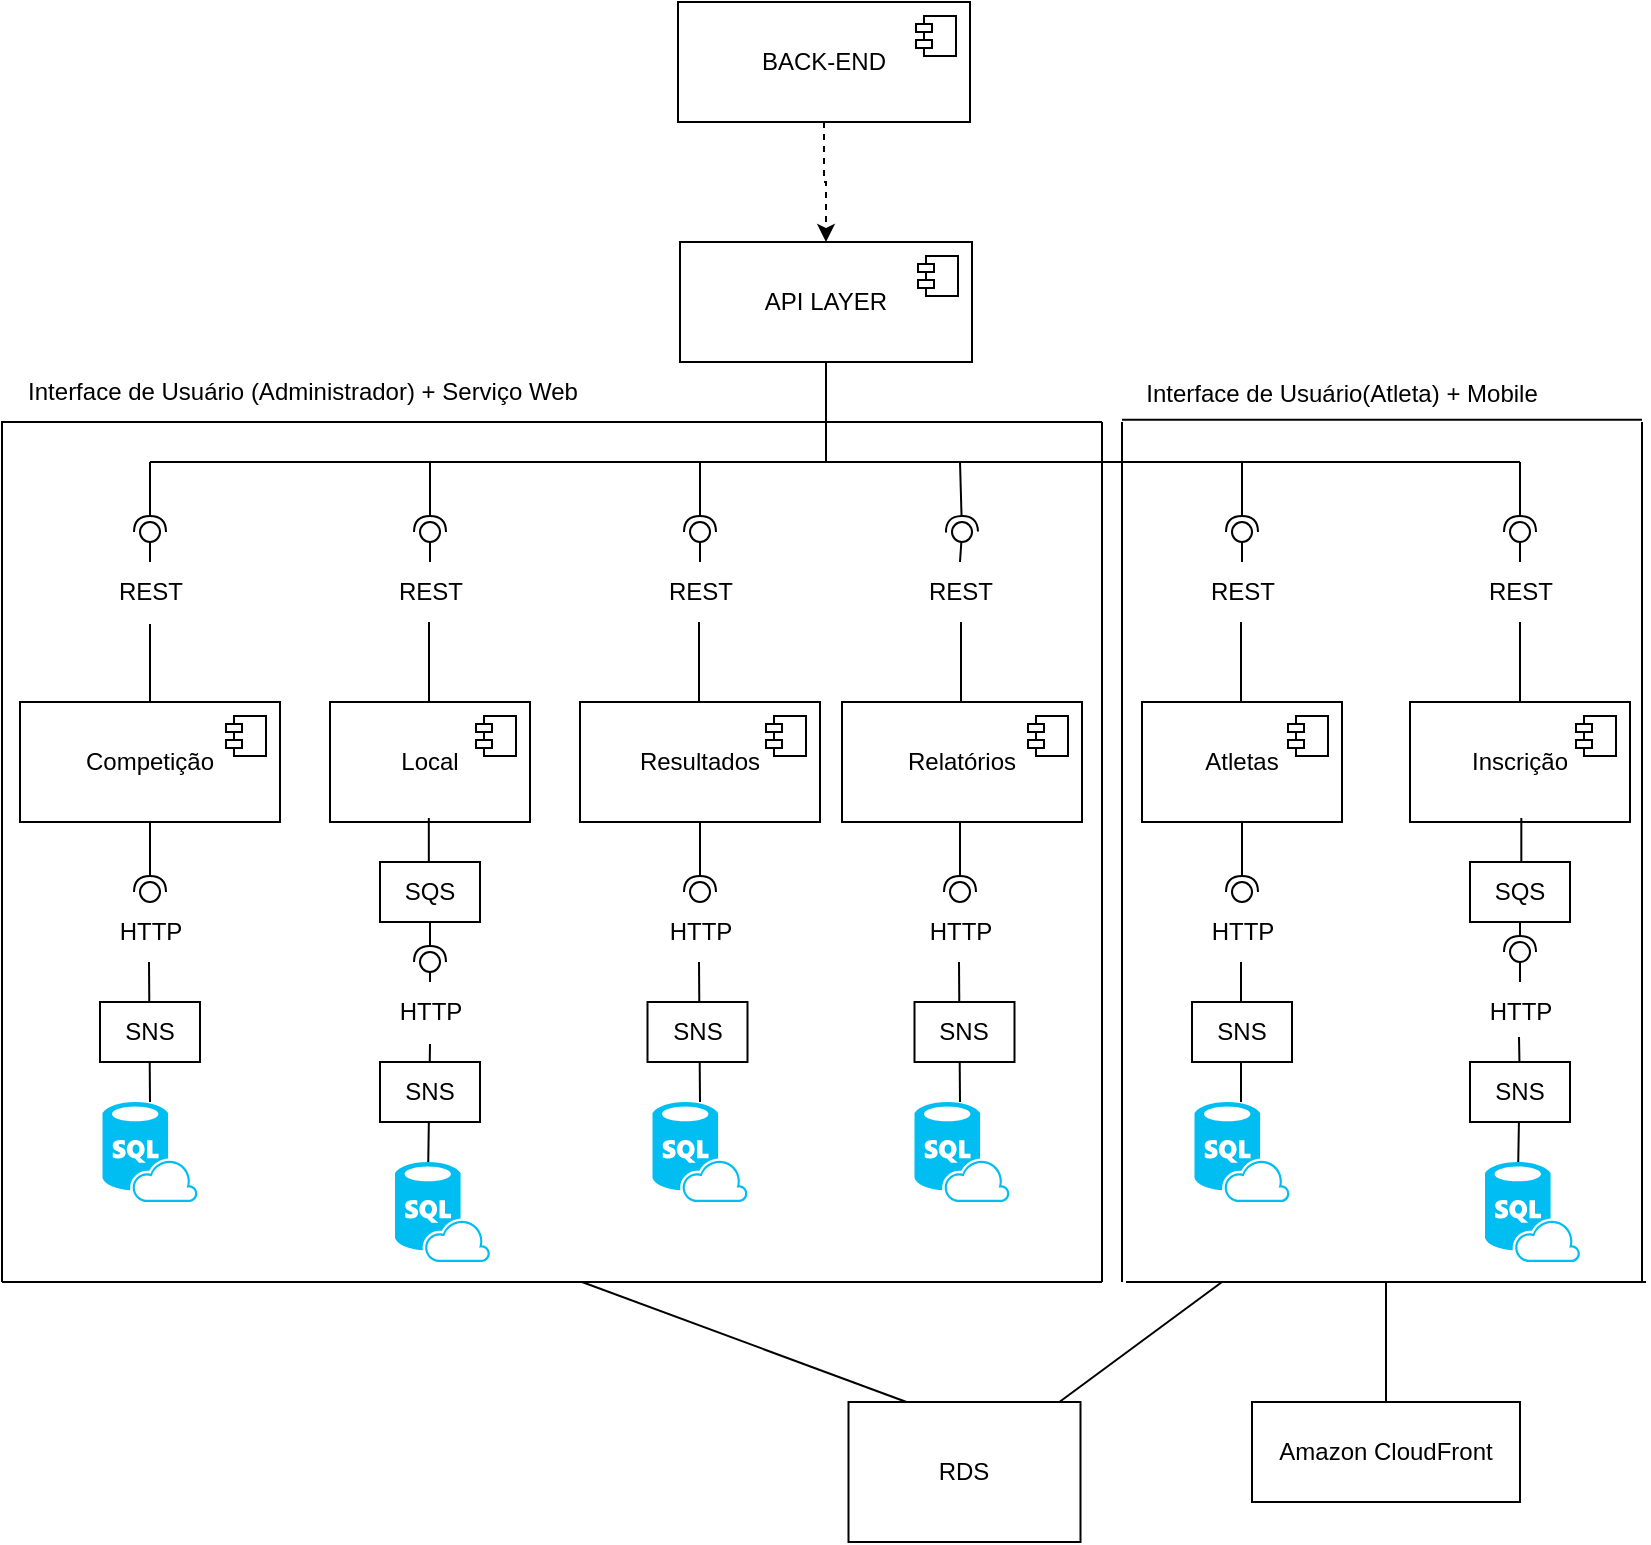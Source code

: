 <mxfile version="26.1.3">
  <diagram name="Página-1" id="1hL9Om-VZf7akXX2MLqt">
    <mxGraphModel dx="1311" dy="666" grid="1" gridSize="10" guides="1" tooltips="1" connect="1" arrows="1" fold="1" page="1" pageScale="1" pageWidth="827" pageHeight="1169" math="0" shadow="0">
      <root>
        <mxCell id="0" />
        <mxCell id="1" parent="0" />
        <mxCell id="CLTjU7gQj4OqJzBRMQx3-3" value="Competição" style="html=1;dropTarget=0;whiteSpace=wrap;" vertex="1" parent="1">
          <mxGeometry x="9" y="710" width="130" height="60" as="geometry" />
        </mxCell>
        <mxCell id="CLTjU7gQj4OqJzBRMQx3-4" value="" style="shape=module;jettyWidth=8;jettyHeight=4;" vertex="1" parent="CLTjU7gQj4OqJzBRMQx3-3">
          <mxGeometry x="1" width="20" height="20" relative="1" as="geometry">
            <mxPoint x="-27" y="7" as="offset" />
          </mxGeometry>
        </mxCell>
        <mxCell id="CLTjU7gQj4OqJzBRMQx3-9" value="Local" style="html=1;dropTarget=0;whiteSpace=wrap;" vertex="1" parent="1">
          <mxGeometry x="164" y="710" width="100" height="60" as="geometry" />
        </mxCell>
        <mxCell id="CLTjU7gQj4OqJzBRMQx3-10" value="" style="shape=module;jettyWidth=8;jettyHeight=4;" vertex="1" parent="CLTjU7gQj4OqJzBRMQx3-9">
          <mxGeometry x="1" width="20" height="20" relative="1" as="geometry">
            <mxPoint x="-27" y="7" as="offset" />
          </mxGeometry>
        </mxCell>
        <mxCell id="CLTjU7gQj4OqJzBRMQx3-11" value="Inscrição" style="html=1;dropTarget=0;whiteSpace=wrap;" vertex="1" parent="1">
          <mxGeometry x="704" y="710" width="110" height="60" as="geometry" />
        </mxCell>
        <mxCell id="CLTjU7gQj4OqJzBRMQx3-12" value="" style="shape=module;jettyWidth=8;jettyHeight=4;" vertex="1" parent="CLTjU7gQj4OqJzBRMQx3-11">
          <mxGeometry x="1" width="20" height="20" relative="1" as="geometry">
            <mxPoint x="-27" y="7" as="offset" />
          </mxGeometry>
        </mxCell>
        <mxCell id="CLTjU7gQj4OqJzBRMQx3-13" value="Resultados" style="html=1;dropTarget=0;whiteSpace=wrap;" vertex="1" parent="1">
          <mxGeometry x="289" y="710" width="120" height="60" as="geometry" />
        </mxCell>
        <mxCell id="CLTjU7gQj4OqJzBRMQx3-14" value="" style="shape=module;jettyWidth=8;jettyHeight=4;" vertex="1" parent="CLTjU7gQj4OqJzBRMQx3-13">
          <mxGeometry x="1" width="20" height="20" relative="1" as="geometry">
            <mxPoint x="-27" y="7" as="offset" />
          </mxGeometry>
        </mxCell>
        <mxCell id="CLTjU7gQj4OqJzBRMQx3-15" value="Relatórios" style="html=1;dropTarget=0;whiteSpace=wrap;" vertex="1" parent="1">
          <mxGeometry x="420" y="710" width="120" height="60" as="geometry" />
        </mxCell>
        <mxCell id="CLTjU7gQj4OqJzBRMQx3-16" value="" style="shape=module;jettyWidth=8;jettyHeight=4;" vertex="1" parent="CLTjU7gQj4OqJzBRMQx3-15">
          <mxGeometry x="1" width="20" height="20" relative="1" as="geometry">
            <mxPoint x="-27" y="7" as="offset" />
          </mxGeometry>
        </mxCell>
        <mxCell id="CLTjU7gQj4OqJzBRMQx3-19" value="Atletas" style="html=1;dropTarget=0;whiteSpace=wrap;" vertex="1" parent="1">
          <mxGeometry x="570" y="710" width="100" height="60" as="geometry" />
        </mxCell>
        <mxCell id="CLTjU7gQj4OqJzBRMQx3-20" value="" style="shape=module;jettyWidth=8;jettyHeight=4;" vertex="1" parent="CLTjU7gQj4OqJzBRMQx3-19">
          <mxGeometry x="1" width="20" height="20" relative="1" as="geometry">
            <mxPoint x="-27" y="7" as="offset" />
          </mxGeometry>
        </mxCell>
        <mxCell id="CLTjU7gQj4OqJzBRMQx3-25" style="edgeStyle=orthogonalEdgeStyle;rounded=0;orthogonalLoop=1;jettySize=auto;html=1;endArrow=none;startFill=0;" edge="1" parent="1" source="CLTjU7gQj4OqJzBRMQx3-21">
          <mxGeometry relative="1" as="geometry">
            <mxPoint x="74" y="590" as="targetPoint" />
            <Array as="points">
              <mxPoint x="412" y="590" />
              <mxPoint x="74" y="590" />
            </Array>
          </mxGeometry>
        </mxCell>
        <mxCell id="CLTjU7gQj4OqJzBRMQx3-21" value="API LAYER" style="html=1;dropTarget=0;whiteSpace=wrap;" vertex="1" parent="1">
          <mxGeometry x="339" y="480" width="146" height="60" as="geometry" />
        </mxCell>
        <mxCell id="CLTjU7gQj4OqJzBRMQx3-22" value="" style="shape=module;jettyWidth=8;jettyHeight=4;" vertex="1" parent="CLTjU7gQj4OqJzBRMQx3-21">
          <mxGeometry x="1" width="20" height="20" relative="1" as="geometry">
            <mxPoint x="-27" y="7" as="offset" />
          </mxGeometry>
        </mxCell>
        <mxCell id="CLTjU7gQj4OqJzBRMQx3-28" style="edgeStyle=orthogonalEdgeStyle;rounded=0;orthogonalLoop=1;jettySize=auto;html=1;endArrow=none;startFill=0;" edge="1" parent="1">
          <mxGeometry relative="1" as="geometry">
            <mxPoint x="409" y="590" as="sourcePoint" />
            <mxPoint x="759" y="590" as="targetPoint" />
            <Array as="points">
              <mxPoint x="669" y="590" />
            </Array>
          </mxGeometry>
        </mxCell>
        <mxCell id="CLTjU7gQj4OqJzBRMQx3-43" value="" style="rounded=0;orthogonalLoop=1;jettySize=auto;html=1;endArrow=halfCircle;endFill=0;endSize=6;strokeWidth=1;sketch=0;" edge="1" target="CLTjU7gQj4OqJzBRMQx3-45" parent="1">
          <mxGeometry relative="1" as="geometry">
            <mxPoint x="349" y="590" as="sourcePoint" />
          </mxGeometry>
        </mxCell>
        <mxCell id="CLTjU7gQj4OqJzBRMQx3-44" value="" style="rounded=0;orthogonalLoop=1;jettySize=auto;html=1;endArrow=oval;endFill=0;sketch=0;sourcePerimeterSpacing=0;targetPerimeterSpacing=0;endSize=10;exitX=0.5;exitY=0;exitDx=0;exitDy=0;" edge="1" target="CLTjU7gQj4OqJzBRMQx3-45" parent="1" source="CLTjU7gQj4OqJzBRMQx3-46">
          <mxGeometry relative="1" as="geometry">
            <mxPoint x="359" y="660" as="sourcePoint" />
          </mxGeometry>
        </mxCell>
        <mxCell id="CLTjU7gQj4OqJzBRMQx3-45" value="" style="ellipse;whiteSpace=wrap;html=1;align=center;aspect=fixed;fillColor=none;strokeColor=none;resizable=0;perimeter=centerPerimeter;rotatable=0;allowArrows=0;points=[];outlineConnect=1;" vertex="1" parent="1">
          <mxGeometry x="344" y="620" width="10" height="10" as="geometry" />
        </mxCell>
        <mxCell id="CLTjU7gQj4OqJzBRMQx3-48" value="" style="rounded=0;orthogonalLoop=1;jettySize=auto;html=1;endArrow=halfCircle;endFill=0;endSize=6;strokeWidth=1;sketch=0;" edge="1" parent="1" target="CLTjU7gQj4OqJzBRMQx3-50">
          <mxGeometry relative="1" as="geometry">
            <mxPoint x="479" y="590" as="sourcePoint" />
          </mxGeometry>
        </mxCell>
        <mxCell id="CLTjU7gQj4OqJzBRMQx3-49" value="" style="rounded=0;orthogonalLoop=1;jettySize=auto;html=1;endArrow=oval;endFill=0;sketch=0;sourcePerimeterSpacing=0;targetPerimeterSpacing=0;endSize=10;exitX=0.5;exitY=0;exitDx=0;exitDy=0;" edge="1" parent="1" target="CLTjU7gQj4OqJzBRMQx3-50" source="CLTjU7gQj4OqJzBRMQx3-51">
          <mxGeometry relative="1" as="geometry">
            <mxPoint x="359" y="680" as="sourcePoint" />
          </mxGeometry>
        </mxCell>
        <mxCell id="CLTjU7gQj4OqJzBRMQx3-50" value="" style="ellipse;whiteSpace=wrap;html=1;align=center;aspect=fixed;fillColor=none;strokeColor=none;resizable=0;perimeter=centerPerimeter;rotatable=0;allowArrows=0;points=[];outlineConnect=1;" vertex="1" parent="1">
          <mxGeometry x="475" y="620" width="10" height="10" as="geometry" />
        </mxCell>
        <mxCell id="CLTjU7gQj4OqJzBRMQx3-53" value="" style="rounded=0;orthogonalLoop=1;jettySize=auto;html=1;endArrow=halfCircle;endFill=0;endSize=6;strokeWidth=1;sketch=0;" edge="1" parent="1" target="CLTjU7gQj4OqJzBRMQx3-55">
          <mxGeometry relative="1" as="geometry">
            <mxPoint x="214" y="590" as="sourcePoint" />
          </mxGeometry>
        </mxCell>
        <mxCell id="CLTjU7gQj4OqJzBRMQx3-54" value="" style="rounded=0;orthogonalLoop=1;jettySize=auto;html=1;endArrow=oval;endFill=0;sketch=0;sourcePerimeterSpacing=0;targetPerimeterSpacing=0;endSize=10;exitX=0.5;exitY=0;exitDx=0;exitDy=0;" edge="1" parent="1" target="CLTjU7gQj4OqJzBRMQx3-55" source="CLTjU7gQj4OqJzBRMQx3-56">
          <mxGeometry relative="1" as="geometry">
            <mxPoint x="369" y="690" as="sourcePoint" />
          </mxGeometry>
        </mxCell>
        <mxCell id="CLTjU7gQj4OqJzBRMQx3-55" value="" style="ellipse;whiteSpace=wrap;html=1;align=center;aspect=fixed;fillColor=none;strokeColor=none;resizable=0;perimeter=centerPerimeter;rotatable=0;allowArrows=0;points=[];outlineConnect=1;" vertex="1" parent="1">
          <mxGeometry x="209" y="620" width="10" height="10" as="geometry" />
        </mxCell>
        <mxCell id="CLTjU7gQj4OqJzBRMQx3-57" value="" style="rounded=0;orthogonalLoop=1;jettySize=auto;html=1;endArrow=halfCircle;endFill=0;endSize=6;strokeWidth=1;sketch=0;" edge="1" parent="1" target="CLTjU7gQj4OqJzBRMQx3-59">
          <mxGeometry relative="1" as="geometry">
            <mxPoint x="620" y="590" as="sourcePoint" />
          </mxGeometry>
        </mxCell>
        <mxCell id="CLTjU7gQj4OqJzBRMQx3-58" value="" style="rounded=0;orthogonalLoop=1;jettySize=auto;html=1;endArrow=oval;endFill=0;sketch=0;sourcePerimeterSpacing=0;targetPerimeterSpacing=0;endSize=10;exitX=0.5;exitY=0;exitDx=0;exitDy=0;" edge="1" parent="1" target="CLTjU7gQj4OqJzBRMQx3-59" source="CLTjU7gQj4OqJzBRMQx3-61">
          <mxGeometry relative="1" as="geometry">
            <mxPoint x="379" y="700" as="sourcePoint" />
          </mxGeometry>
        </mxCell>
        <mxCell id="CLTjU7gQj4OqJzBRMQx3-59" value="" style="ellipse;whiteSpace=wrap;html=1;align=center;aspect=fixed;fillColor=none;strokeColor=none;resizable=0;perimeter=centerPerimeter;rotatable=0;allowArrows=0;points=[];outlineConnect=1;" vertex="1" parent="1">
          <mxGeometry x="615" y="620" width="10" height="10" as="geometry" />
        </mxCell>
        <mxCell id="CLTjU7gQj4OqJzBRMQx3-67" value="" style="rounded=0;orthogonalLoop=1;jettySize=auto;html=1;endArrow=halfCircle;endFill=0;endSize=6;strokeWidth=1;sketch=0;" edge="1" parent="1" target="CLTjU7gQj4OqJzBRMQx3-69">
          <mxGeometry relative="1" as="geometry">
            <mxPoint x="74" y="590" as="sourcePoint" />
          </mxGeometry>
        </mxCell>
        <mxCell id="CLTjU7gQj4OqJzBRMQx3-68" value="" style="rounded=0;orthogonalLoop=1;jettySize=auto;html=1;endArrow=oval;endFill=0;sketch=0;sourcePerimeterSpacing=0;targetPerimeterSpacing=0;endSize=10;exitX=0.5;exitY=0;exitDx=0;exitDy=0;" edge="1" parent="1" target="CLTjU7gQj4OqJzBRMQx3-69" source="CLTjU7gQj4OqJzBRMQx3-70">
          <mxGeometry relative="1" as="geometry">
            <mxPoint x="224" y="680" as="sourcePoint" />
          </mxGeometry>
        </mxCell>
        <mxCell id="CLTjU7gQj4OqJzBRMQx3-69" value="" style="ellipse;whiteSpace=wrap;html=1;align=center;aspect=fixed;fillColor=none;strokeColor=none;resizable=0;perimeter=centerPerimeter;rotatable=0;allowArrows=0;points=[];outlineConnect=1;" vertex="1" parent="1">
          <mxGeometry x="69" y="620" width="10" height="10" as="geometry" />
        </mxCell>
        <mxCell id="CLTjU7gQj4OqJzBRMQx3-71" value="" style="rounded=0;orthogonalLoop=1;jettySize=auto;html=1;endArrow=halfCircle;endFill=0;endSize=6;strokeWidth=1;sketch=0;" edge="1" parent="1" target="CLTjU7gQj4OqJzBRMQx3-73">
          <mxGeometry relative="1" as="geometry">
            <mxPoint x="759" y="590" as="sourcePoint" />
          </mxGeometry>
        </mxCell>
        <mxCell id="CLTjU7gQj4OqJzBRMQx3-72" value="" style="rounded=0;orthogonalLoop=1;jettySize=auto;html=1;endArrow=oval;endFill=0;sketch=0;sourcePerimeterSpacing=0;targetPerimeterSpacing=0;endSize=10;exitX=0.5;exitY=0;exitDx=0;exitDy=0;" edge="1" parent="1" target="CLTjU7gQj4OqJzBRMQx3-73" source="CLTjU7gQj4OqJzBRMQx3-60">
          <mxGeometry relative="1" as="geometry">
            <mxPoint x="234" y="690" as="sourcePoint" />
            <Array as="points" />
          </mxGeometry>
        </mxCell>
        <mxCell id="CLTjU7gQj4OqJzBRMQx3-73" value="" style="ellipse;whiteSpace=wrap;html=1;align=center;aspect=fixed;fillColor=none;strokeColor=none;resizable=0;perimeter=centerPerimeter;rotatable=0;allowArrows=0;points=[];outlineConnect=1;" vertex="1" parent="1">
          <mxGeometry x="754" y="620" width="10" height="10" as="geometry" />
        </mxCell>
        <mxCell id="CLTjU7gQj4OqJzBRMQx3-91" value="" style="rounded=0;orthogonalLoop=1;jettySize=auto;html=1;endArrow=halfCircle;endFill=0;endSize=6;strokeWidth=1;sketch=0;exitX=0.5;exitY=1;exitDx=0;exitDy=0;" edge="1" parent="1" target="CLTjU7gQj4OqJzBRMQx3-93" source="CLTjU7gQj4OqJzBRMQx3-3">
          <mxGeometry relative="1" as="geometry">
            <mxPoint x="84" y="600" as="sourcePoint" />
          </mxGeometry>
        </mxCell>
        <mxCell id="CLTjU7gQj4OqJzBRMQx3-92" value="" style="rounded=0;orthogonalLoop=1;jettySize=auto;html=1;endArrow=oval;endFill=0;sketch=0;sourcePerimeterSpacing=0;targetPerimeterSpacing=0;endSize=10;" edge="1" parent="1" target="CLTjU7gQj4OqJzBRMQx3-93" source="CLTjU7gQj4OqJzBRMQx3-94">
          <mxGeometry relative="1" as="geometry">
            <mxPoint x="80.5" y="760" as="sourcePoint" />
          </mxGeometry>
        </mxCell>
        <mxCell id="CLTjU7gQj4OqJzBRMQx3-93" value="" style="ellipse;whiteSpace=wrap;html=1;align=center;aspect=fixed;fillColor=none;strokeColor=none;resizable=0;perimeter=centerPerimeter;rotatable=0;allowArrows=0;points=[];outlineConnect=1;" vertex="1" parent="1">
          <mxGeometry x="69" y="800" width="10" height="10" as="geometry" />
        </mxCell>
        <mxCell id="CLTjU7gQj4OqJzBRMQx3-70" value="REST" style="text;html=1;align=center;verticalAlign=middle;resizable=0;points=[];autosize=1;strokeColor=none;fillColor=none;" vertex="1" parent="1">
          <mxGeometry x="44" y="640" width="60" height="30" as="geometry" />
        </mxCell>
        <mxCell id="CLTjU7gQj4OqJzBRMQx3-56" value="REST" style="text;html=1;align=center;verticalAlign=middle;resizable=0;points=[];autosize=1;strokeColor=none;fillColor=none;" vertex="1" parent="1">
          <mxGeometry x="184" y="640" width="60" height="30" as="geometry" />
        </mxCell>
        <mxCell id="CLTjU7gQj4OqJzBRMQx3-46" value="REST" style="text;html=1;align=center;verticalAlign=middle;resizable=0;points=[];autosize=1;strokeColor=none;fillColor=none;" vertex="1" parent="1">
          <mxGeometry x="319" y="640" width="60" height="30" as="geometry" />
        </mxCell>
        <mxCell id="CLTjU7gQj4OqJzBRMQx3-51" value="REST" style="text;html=1;align=center;verticalAlign=middle;resizable=0;points=[];autosize=1;strokeColor=none;fillColor=none;" vertex="1" parent="1">
          <mxGeometry x="449" y="640" width="60" height="30" as="geometry" />
        </mxCell>
        <mxCell id="CLTjU7gQj4OqJzBRMQx3-61" value="REST" style="text;html=1;align=center;verticalAlign=middle;resizable=0;points=[];autosize=1;strokeColor=none;fillColor=none;" vertex="1" parent="1">
          <mxGeometry x="590" y="640" width="60" height="30" as="geometry" />
        </mxCell>
        <mxCell id="CLTjU7gQj4OqJzBRMQx3-60" value="REST" style="text;html=1;align=center;verticalAlign=middle;resizable=0;points=[];autosize=1;strokeColor=none;fillColor=none;" vertex="1" parent="1">
          <mxGeometry x="729" y="640" width="60" height="30" as="geometry" />
        </mxCell>
        <mxCell id="CLTjU7gQj4OqJzBRMQx3-94" value="HTTP" style="text;html=1;align=center;verticalAlign=middle;resizable=0;points=[];autosize=1;strokeColor=none;fillColor=none;" vertex="1" parent="1">
          <mxGeometry x="49" y="810" width="50" height="30" as="geometry" />
        </mxCell>
        <mxCell id="CLTjU7gQj4OqJzBRMQx3-104" value="" style="endArrow=none;html=1;rounded=0;entryX=0.5;entryY=1;entryDx=0;entryDy=0;entryPerimeter=0;exitX=0.5;exitY=0;exitDx=0;exitDy=0;" edge="1" parent="1" source="CLTjU7gQj4OqJzBRMQx3-11" target="CLTjU7gQj4OqJzBRMQx3-60">
          <mxGeometry width="50" height="50" relative="1" as="geometry">
            <mxPoint x="759" y="700" as="sourcePoint" />
            <mxPoint x="439" y="680" as="targetPoint" />
          </mxGeometry>
        </mxCell>
        <mxCell id="CLTjU7gQj4OqJzBRMQx3-105" value="" style="endArrow=none;html=1;rounded=0;entryX=0.5;entryY=1;entryDx=0;entryDy=0;entryPerimeter=0;" edge="1" parent="1">
          <mxGeometry width="50" height="50" relative="1" as="geometry">
            <mxPoint x="619.5" y="710" as="sourcePoint" />
            <mxPoint x="619.5" y="670" as="targetPoint" />
          </mxGeometry>
        </mxCell>
        <mxCell id="CLTjU7gQj4OqJzBRMQx3-106" value="" style="endArrow=none;html=1;rounded=0;entryX=0.5;entryY=1;entryDx=0;entryDy=0;entryPerimeter=0;" edge="1" parent="1">
          <mxGeometry width="50" height="50" relative="1" as="geometry">
            <mxPoint x="479.5" y="710" as="sourcePoint" />
            <mxPoint x="479.5" y="670" as="targetPoint" />
          </mxGeometry>
        </mxCell>
        <mxCell id="CLTjU7gQj4OqJzBRMQx3-107" value="" style="endArrow=none;html=1;rounded=0;entryX=0.5;entryY=1;entryDx=0;entryDy=0;entryPerimeter=0;" edge="1" parent="1">
          <mxGeometry width="50" height="50" relative="1" as="geometry">
            <mxPoint x="348.5" y="710" as="sourcePoint" />
            <mxPoint x="348.5" y="670" as="targetPoint" />
          </mxGeometry>
        </mxCell>
        <mxCell id="CLTjU7gQj4OqJzBRMQx3-108" value="" style="endArrow=none;html=1;rounded=0;entryX=0.5;entryY=1;entryDx=0;entryDy=0;entryPerimeter=0;" edge="1" parent="1">
          <mxGeometry width="50" height="50" relative="1" as="geometry">
            <mxPoint x="213.5" y="710" as="sourcePoint" />
            <mxPoint x="213.5" y="670" as="targetPoint" />
          </mxGeometry>
        </mxCell>
        <mxCell id="CLTjU7gQj4OqJzBRMQx3-109" value="" style="endArrow=none;html=1;rounded=0;entryX=0.5;entryY=1.033;entryDx=0;entryDy=0;entryPerimeter=0;exitX=0.5;exitY=0;exitDx=0;exitDy=0;" edge="1" parent="1" source="CLTjU7gQj4OqJzBRMQx3-3" target="CLTjU7gQj4OqJzBRMQx3-70">
          <mxGeometry width="50" height="50" relative="1" as="geometry">
            <mxPoint x="509.5" y="740" as="sourcePoint" />
            <mxPoint x="289" y="690" as="targetPoint" />
          </mxGeometry>
        </mxCell>
        <mxCell id="CLTjU7gQj4OqJzBRMQx3-110" value="" style="endArrow=none;html=1;rounded=0;entryX=0.5;entryY=1.033;entryDx=0;entryDy=0;entryPerimeter=0;" edge="1" parent="1">
          <mxGeometry width="50" height="50" relative="1" as="geometry">
            <mxPoint x="74" y="910" as="sourcePoint" />
            <mxPoint x="73.5" y="840" as="targetPoint" />
          </mxGeometry>
        </mxCell>
        <mxCell id="CLTjU7gQj4OqJzBRMQx3-111" value="" style="rounded=0;orthogonalLoop=1;jettySize=auto;html=1;endArrow=halfCircle;endFill=0;endSize=6;strokeWidth=1;sketch=0;exitX=0.35;exitY=0.106;exitDx=0;exitDy=0;exitPerimeter=0;" edge="1" parent="1" source="CLTjU7gQj4OqJzBRMQx3-113">
          <mxGeometry relative="1" as="geometry">
            <mxPoint x="213.5" y="800" as="sourcePoint" />
            <mxPoint x="214" y="840" as="targetPoint" />
          </mxGeometry>
        </mxCell>
        <mxCell id="CLTjU7gQj4OqJzBRMQx3-112" value="" style="rounded=0;orthogonalLoop=1;jettySize=auto;html=1;endArrow=oval;endFill=0;sketch=0;sourcePerimeterSpacing=0;targetPerimeterSpacing=0;endSize=10;" edge="1" parent="1" source="CLTjU7gQj4OqJzBRMQx3-114">
          <mxGeometry relative="1" as="geometry">
            <mxPoint x="220.5" y="770" as="sourcePoint" />
            <mxPoint x="214" y="840" as="targetPoint" />
          </mxGeometry>
        </mxCell>
        <mxCell id="CLTjU7gQj4OqJzBRMQx3-113" value="" style="ellipse;whiteSpace=wrap;html=1;align=center;aspect=fixed;fillColor=none;strokeColor=none;resizable=0;perimeter=centerPerimeter;rotatable=0;allowArrows=0;points=[];outlineConnect=1;" vertex="1" parent="1">
          <mxGeometry x="209" y="810" width="10" height="10" as="geometry" />
        </mxCell>
        <mxCell id="CLTjU7gQj4OqJzBRMQx3-115" value="" style="endArrow=none;html=1;rounded=0;entryX=0.5;entryY=1.033;entryDx=0;entryDy=0;entryPerimeter=0;" edge="1" parent="1" source="CLTjU7gQj4OqJzBRMQx3-114">
          <mxGeometry width="50" height="50" relative="1" as="geometry">
            <mxPoint x="213.5" y="920" as="sourcePoint" />
            <mxPoint x="213.5" y="850" as="targetPoint" />
          </mxGeometry>
        </mxCell>
        <mxCell id="CLTjU7gQj4OqJzBRMQx3-116" value="" style="rounded=0;orthogonalLoop=1;jettySize=auto;html=1;endArrow=halfCircle;endFill=0;endSize=6;strokeWidth=1;sketch=0;exitX=0.5;exitY=1;exitDx=0;exitDy=0;" edge="1" parent="1" target="CLTjU7gQj4OqJzBRMQx3-118">
          <mxGeometry relative="1" as="geometry">
            <mxPoint x="349" y="770" as="sourcePoint" />
          </mxGeometry>
        </mxCell>
        <mxCell id="CLTjU7gQj4OqJzBRMQx3-117" value="" style="rounded=0;orthogonalLoop=1;jettySize=auto;html=1;endArrow=oval;endFill=0;sketch=0;sourcePerimeterSpacing=0;targetPerimeterSpacing=0;endSize=10;" edge="1" parent="1" source="CLTjU7gQj4OqJzBRMQx3-119" target="CLTjU7gQj4OqJzBRMQx3-118">
          <mxGeometry relative="1" as="geometry">
            <mxPoint x="355.5" y="760" as="sourcePoint" />
          </mxGeometry>
        </mxCell>
        <mxCell id="CLTjU7gQj4OqJzBRMQx3-118" value="" style="ellipse;whiteSpace=wrap;html=1;align=center;aspect=fixed;fillColor=none;strokeColor=none;resizable=0;perimeter=centerPerimeter;rotatable=0;allowArrows=0;points=[];outlineConnect=1;" vertex="1" parent="1">
          <mxGeometry x="344" y="800" width="10" height="10" as="geometry" />
        </mxCell>
        <mxCell id="CLTjU7gQj4OqJzBRMQx3-119" value="HTTP" style="text;html=1;align=center;verticalAlign=middle;resizable=0;points=[];autosize=1;strokeColor=none;fillColor=none;" vertex="1" parent="1">
          <mxGeometry x="324" y="810" width="50" height="30" as="geometry" />
        </mxCell>
        <mxCell id="CLTjU7gQj4OqJzBRMQx3-120" value="" style="endArrow=none;html=1;rounded=0;entryX=0.5;entryY=1.033;entryDx=0;entryDy=0;entryPerimeter=0;" edge="1" parent="1">
          <mxGeometry width="50" height="50" relative="1" as="geometry">
            <mxPoint x="349" y="910" as="sourcePoint" />
            <mxPoint x="348.5" y="840" as="targetPoint" />
          </mxGeometry>
        </mxCell>
        <mxCell id="CLTjU7gQj4OqJzBRMQx3-121" value="" style="rounded=0;orthogonalLoop=1;jettySize=auto;html=1;endArrow=halfCircle;endFill=0;endSize=6;strokeWidth=1;sketch=0;exitX=0.5;exitY=1;exitDx=0;exitDy=0;" edge="1" parent="1" target="CLTjU7gQj4OqJzBRMQx3-123">
          <mxGeometry relative="1" as="geometry">
            <mxPoint x="479" y="770" as="sourcePoint" />
          </mxGeometry>
        </mxCell>
        <mxCell id="CLTjU7gQj4OqJzBRMQx3-122" value="" style="rounded=0;orthogonalLoop=1;jettySize=auto;html=1;endArrow=oval;endFill=0;sketch=0;sourcePerimeterSpacing=0;targetPerimeterSpacing=0;endSize=10;" edge="1" parent="1" source="CLTjU7gQj4OqJzBRMQx3-124" target="CLTjU7gQj4OqJzBRMQx3-123">
          <mxGeometry relative="1" as="geometry">
            <mxPoint x="485.5" y="760" as="sourcePoint" />
          </mxGeometry>
        </mxCell>
        <mxCell id="CLTjU7gQj4OqJzBRMQx3-123" value="" style="ellipse;whiteSpace=wrap;html=1;align=center;aspect=fixed;fillColor=none;strokeColor=none;resizable=0;perimeter=centerPerimeter;rotatable=0;allowArrows=0;points=[];outlineConnect=1;" vertex="1" parent="1">
          <mxGeometry x="474" y="800" width="10" height="10" as="geometry" />
        </mxCell>
        <mxCell id="CLTjU7gQj4OqJzBRMQx3-124" value="HTTP" style="text;html=1;align=center;verticalAlign=middle;resizable=0;points=[];autosize=1;strokeColor=none;fillColor=none;" vertex="1" parent="1">
          <mxGeometry x="454" y="810" width="50" height="30" as="geometry" />
        </mxCell>
        <mxCell id="CLTjU7gQj4OqJzBRMQx3-125" value="" style="endArrow=none;html=1;rounded=0;entryX=0.5;entryY=1.033;entryDx=0;entryDy=0;entryPerimeter=0;" edge="1" parent="1">
          <mxGeometry width="50" height="50" relative="1" as="geometry">
            <mxPoint x="479" y="910" as="sourcePoint" />
            <mxPoint x="478.5" y="840" as="targetPoint" />
          </mxGeometry>
        </mxCell>
        <mxCell id="CLTjU7gQj4OqJzBRMQx3-126" value="" style="rounded=0;orthogonalLoop=1;jettySize=auto;html=1;endArrow=halfCircle;endFill=0;endSize=6;strokeWidth=1;sketch=0;exitX=0.5;exitY=1;exitDx=0;exitDy=0;" edge="1" parent="1" target="CLTjU7gQj4OqJzBRMQx3-128">
          <mxGeometry relative="1" as="geometry">
            <mxPoint x="620" y="770" as="sourcePoint" />
          </mxGeometry>
        </mxCell>
        <mxCell id="CLTjU7gQj4OqJzBRMQx3-127" value="" style="rounded=0;orthogonalLoop=1;jettySize=auto;html=1;endArrow=oval;endFill=0;sketch=0;sourcePerimeterSpacing=0;targetPerimeterSpacing=0;endSize=10;" edge="1" parent="1" source="CLTjU7gQj4OqJzBRMQx3-129" target="CLTjU7gQj4OqJzBRMQx3-128">
          <mxGeometry relative="1" as="geometry">
            <mxPoint x="626.5" y="760" as="sourcePoint" />
          </mxGeometry>
        </mxCell>
        <mxCell id="CLTjU7gQj4OqJzBRMQx3-128" value="" style="ellipse;whiteSpace=wrap;html=1;align=center;aspect=fixed;fillColor=none;strokeColor=none;resizable=0;perimeter=centerPerimeter;rotatable=0;allowArrows=0;points=[];outlineConnect=1;" vertex="1" parent="1">
          <mxGeometry x="615" y="800" width="10" height="10" as="geometry" />
        </mxCell>
        <mxCell id="CLTjU7gQj4OqJzBRMQx3-129" value="HTTP" style="text;html=1;align=center;verticalAlign=middle;resizable=0;points=[];autosize=1;strokeColor=none;fillColor=none;" vertex="1" parent="1">
          <mxGeometry x="595" y="810" width="50" height="30" as="geometry" />
        </mxCell>
        <mxCell id="CLTjU7gQj4OqJzBRMQx3-130" value="" style="endArrow=none;html=1;rounded=0;entryX=0.5;entryY=1.033;entryDx=0;entryDy=0;entryPerimeter=0;" edge="1" parent="1">
          <mxGeometry width="50" height="50" relative="1" as="geometry">
            <mxPoint x="619.5" y="910" as="sourcePoint" />
            <mxPoint x="619.5" y="840" as="targetPoint" />
          </mxGeometry>
        </mxCell>
        <mxCell id="CLTjU7gQj4OqJzBRMQx3-131" value="" style="rounded=0;orthogonalLoop=1;jettySize=auto;html=1;endArrow=halfCircle;endFill=0;endSize=6;strokeWidth=1;sketch=0;" edge="1" parent="1" target="CLTjU7gQj4OqJzBRMQx3-133">
          <mxGeometry relative="1" as="geometry">
            <mxPoint x="759" y="820" as="sourcePoint" />
          </mxGeometry>
        </mxCell>
        <mxCell id="CLTjU7gQj4OqJzBRMQx3-132" value="" style="rounded=0;orthogonalLoop=1;jettySize=auto;html=1;endArrow=oval;endFill=0;sketch=0;sourcePerimeterSpacing=0;targetPerimeterSpacing=0;endSize=10;" edge="1" parent="1" source="CLTjU7gQj4OqJzBRMQx3-134" target="CLTjU7gQj4OqJzBRMQx3-133">
          <mxGeometry relative="1" as="geometry">
            <mxPoint x="765.5" y="760" as="sourcePoint" />
          </mxGeometry>
        </mxCell>
        <mxCell id="CLTjU7gQj4OqJzBRMQx3-133" value="" style="ellipse;whiteSpace=wrap;html=1;align=center;aspect=fixed;fillColor=none;strokeColor=none;resizable=0;perimeter=centerPerimeter;rotatable=0;allowArrows=0;points=[];outlineConnect=1;" vertex="1" parent="1">
          <mxGeometry x="754" y="830" width="10" height="10" as="geometry" />
        </mxCell>
        <mxCell id="CLTjU7gQj4OqJzBRMQx3-134" value="HTTP" style="text;html=1;align=center;verticalAlign=middle;resizable=0;points=[];autosize=1;strokeColor=none;fillColor=none;" vertex="1" parent="1">
          <mxGeometry x="734" y="850" width="50" height="30" as="geometry" />
        </mxCell>
        <mxCell id="CLTjU7gQj4OqJzBRMQx3-135" value="" style="endArrow=none;html=1;rounded=0;entryX=0.49;entryY=0.918;entryDx=0;entryDy=0;entryPerimeter=0;" edge="1" parent="1" source="CLTjU7gQj4OqJzBRMQx3-199" target="CLTjU7gQj4OqJzBRMQx3-134">
          <mxGeometry width="50" height="50" relative="1" as="geometry">
            <mxPoint x="758" y="900" as="sourcePoint" />
            <mxPoint x="759" y="890" as="targetPoint" />
          </mxGeometry>
        </mxCell>
        <mxCell id="CLTjU7gQj4OqJzBRMQx3-147" value="Interface de Usuário(Atleta) + Mobile" style="text;align=center;verticalAlign=middle;resizable=0;points=[];autosize=1;labelPosition=center;verticalLabelPosition=middle;fontSize=12;" vertex="1" parent="1">
          <mxGeometry x="560" y="540" width="220" height="30" as="geometry" />
        </mxCell>
        <mxCell id="CLTjU7gQj4OqJzBRMQx3-150" value="Interface de Usuário (Administrador) + Serviço Web" style="text;html=1;align=center;verticalAlign=middle;resizable=0;points=[];autosize=1;strokeColor=none;fillColor=none;" vertex="1" parent="1">
          <mxGeometry y="540" width="300" height="30" as="geometry" />
        </mxCell>
        <mxCell id="CLTjU7gQj4OqJzBRMQx3-152" style="edgeStyle=orthogonalEdgeStyle;rounded=0;orthogonalLoop=1;jettySize=auto;html=1;endArrow=none;startFill=0;" edge="1" parent="1">
          <mxGeometry relative="1" as="geometry">
            <mxPoint y="1000" as="sourcePoint" />
            <mxPoint x="550" y="570" as="targetPoint" />
            <Array as="points">
              <mxPoint y="570" />
            </Array>
          </mxGeometry>
        </mxCell>
        <mxCell id="CLTjU7gQj4OqJzBRMQx3-154" style="edgeStyle=orthogonalEdgeStyle;rounded=0;orthogonalLoop=1;jettySize=auto;html=1;endArrow=none;startFill=0;" edge="1" parent="1">
          <mxGeometry relative="1" as="geometry">
            <mxPoint y="1000" as="sourcePoint" />
            <mxPoint x="550" y="1000" as="targetPoint" />
            <Array as="points">
              <mxPoint x="445" y="1000" />
            </Array>
          </mxGeometry>
        </mxCell>
        <mxCell id="CLTjU7gQj4OqJzBRMQx3-155" value="" style="endArrow=none;html=1;rounded=0;entryX=0.5;entryY=1.033;entryDx=0;entryDy=0;entryPerimeter=0;" edge="1" parent="1">
          <mxGeometry width="50" height="50" relative="1" as="geometry">
            <mxPoint x="550" y="1000" as="sourcePoint" />
            <mxPoint x="550" y="570" as="targetPoint" />
          </mxGeometry>
        </mxCell>
        <mxCell id="CLTjU7gQj4OqJzBRMQx3-157" value="" style="endArrow=none;html=1;rounded=0;" edge="1" parent="1">
          <mxGeometry width="50" height="50" relative="1" as="geometry">
            <mxPoint x="562" y="1000" as="sourcePoint" />
            <mxPoint x="822" y="1000" as="targetPoint" />
          </mxGeometry>
        </mxCell>
        <mxCell id="CLTjU7gQj4OqJzBRMQx3-158" value="" style="endArrow=none;html=1;rounded=0;" edge="1" parent="1">
          <mxGeometry width="50" height="50" relative="1" as="geometry">
            <mxPoint x="820" y="1000" as="sourcePoint" />
            <mxPoint x="820" y="570" as="targetPoint" />
          </mxGeometry>
        </mxCell>
        <mxCell id="CLTjU7gQj4OqJzBRMQx3-161" value="SQS" style="rounded=0;whiteSpace=wrap;html=1;" vertex="1" parent="1">
          <mxGeometry x="734" y="790" width="50" height="30" as="geometry" />
        </mxCell>
        <mxCell id="CLTjU7gQj4OqJzBRMQx3-165" value="" style="verticalLabelPosition=bottom;html=1;verticalAlign=top;align=center;strokeColor=none;fillColor=#00BEF2;shape=mxgraph.azure.sql_database_sql_azure;" vertex="1" parent="1">
          <mxGeometry x="50.25" y="910" width="47.5" height="50" as="geometry" />
        </mxCell>
        <mxCell id="CLTjU7gQj4OqJzBRMQx3-166" value="" style="verticalLabelPosition=bottom;html=1;verticalAlign=top;align=center;strokeColor=none;fillColor=#00BEF2;shape=mxgraph.azure.sql_database_sql_azure;" vertex="1" parent="1">
          <mxGeometry x="196.5" y="940" width="47.5" height="50" as="geometry" />
        </mxCell>
        <mxCell id="CLTjU7gQj4OqJzBRMQx3-167" value="" style="verticalLabelPosition=bottom;html=1;verticalAlign=top;align=center;strokeColor=none;fillColor=#00BEF2;shape=mxgraph.azure.sql_database_sql_azure;" vertex="1" parent="1">
          <mxGeometry x="325.25" y="910" width="47.5" height="50" as="geometry" />
        </mxCell>
        <mxCell id="CLTjU7gQj4OqJzBRMQx3-168" value="" style="verticalLabelPosition=bottom;html=1;verticalAlign=top;align=center;strokeColor=none;fillColor=#00BEF2;shape=mxgraph.azure.sql_database_sql_azure;" vertex="1" parent="1">
          <mxGeometry x="456.25" y="910" width="47.5" height="50" as="geometry" />
        </mxCell>
        <mxCell id="CLTjU7gQj4OqJzBRMQx3-170" value="" style="verticalLabelPosition=bottom;html=1;verticalAlign=top;align=center;strokeColor=none;fillColor=#00BEF2;shape=mxgraph.azure.sql_database_sql_azure;" vertex="1" parent="1">
          <mxGeometry x="596.25" y="910" width="47.5" height="50" as="geometry" />
        </mxCell>
        <mxCell id="CLTjU7gQj4OqJzBRMQx3-171" value="" style="verticalLabelPosition=bottom;html=1;verticalAlign=top;align=center;strokeColor=none;fillColor=#00BEF2;shape=mxgraph.azure.sql_database_sql_azure;" vertex="1" parent="1">
          <mxGeometry x="741.5" y="940" width="47.5" height="50" as="geometry" />
        </mxCell>
        <mxCell id="CLTjU7gQj4OqJzBRMQx3-173" value="SQS" style="rounded=0;whiteSpace=wrap;html=1;" vertex="1" parent="1">
          <mxGeometry x="189" y="790" width="50" height="30" as="geometry" />
        </mxCell>
        <mxCell id="CLTjU7gQj4OqJzBRMQx3-174" value="" style="endArrow=none;html=1;rounded=0;entryX=0.5;entryY=1.033;entryDx=0;entryDy=0;entryPerimeter=0;exitX=0.35;exitY=0;exitDx=0;exitDy=0;exitPerimeter=0;" edge="1" parent="1" source="CLTjU7gQj4OqJzBRMQx3-166" target="CLTjU7gQj4OqJzBRMQx3-114">
          <mxGeometry width="50" height="50" relative="1" as="geometry">
            <mxPoint x="214" y="900" as="sourcePoint" />
            <mxPoint x="213.5" y="850" as="targetPoint" />
            <Array as="points">
              <mxPoint x="214" y="881" />
            </Array>
          </mxGeometry>
        </mxCell>
        <mxCell id="CLTjU7gQj4OqJzBRMQx3-114" value="HTTP" style="text;html=1;align=center;verticalAlign=middle;resizable=0;points=[];autosize=1;strokeColor=none;fillColor=none;" vertex="1" parent="1">
          <mxGeometry x="189" y="850" width="50" height="30" as="geometry" />
        </mxCell>
        <mxCell id="CLTjU7gQj4OqJzBRMQx3-175" value="" style="endArrow=none;html=1;rounded=0;entryX=0.49;entryY=0.918;entryDx=0;entryDy=0;entryPerimeter=0;" edge="1" parent="1">
          <mxGeometry width="50" height="50" relative="1" as="geometry">
            <mxPoint x="759.66" y="790" as="sourcePoint" />
            <mxPoint x="759.66" y="768" as="targetPoint" />
          </mxGeometry>
        </mxCell>
        <mxCell id="CLTjU7gQj4OqJzBRMQx3-176" value="" style="endArrow=none;html=1;rounded=0;entryX=0.49;entryY=0.918;entryDx=0;entryDy=0;entryPerimeter=0;" edge="1" parent="1">
          <mxGeometry width="50" height="50" relative="1" as="geometry">
            <mxPoint x="213.41" y="790" as="sourcePoint" />
            <mxPoint x="213.41" y="768" as="targetPoint" />
          </mxGeometry>
        </mxCell>
        <mxCell id="CLTjU7gQj4OqJzBRMQx3-179" value="" style="endArrow=none;html=1;rounded=0;" edge="1" parent="1">
          <mxGeometry width="50" height="50" relative="1" as="geometry">
            <mxPoint x="560" y="1000" as="sourcePoint" />
            <mxPoint x="560" y="570" as="targetPoint" />
          </mxGeometry>
        </mxCell>
        <mxCell id="CLTjU7gQj4OqJzBRMQx3-180" value="" style="endArrow=none;html=1;rounded=0;" edge="1" parent="1">
          <mxGeometry width="50" height="50" relative="1" as="geometry">
            <mxPoint x="560" y="568.82" as="sourcePoint" />
            <mxPoint x="820" y="568.82" as="targetPoint" />
          </mxGeometry>
        </mxCell>
        <mxCell id="CLTjU7gQj4OqJzBRMQx3-181" value="BACK-END" style="html=1;dropTarget=0;whiteSpace=wrap;" vertex="1" parent="1">
          <mxGeometry x="338" y="360" width="146" height="60" as="geometry" />
        </mxCell>
        <mxCell id="CLTjU7gQj4OqJzBRMQx3-182" value="" style="shape=module;jettyWidth=8;jettyHeight=4;" vertex="1" parent="CLTjU7gQj4OqJzBRMQx3-181">
          <mxGeometry x="1" width="20" height="20" relative="1" as="geometry">
            <mxPoint x="-27" y="7" as="offset" />
          </mxGeometry>
        </mxCell>
        <mxCell id="CLTjU7gQj4OqJzBRMQx3-190" value="RDS" style="rounded=0;whiteSpace=wrap;html=1;" vertex="1" parent="1">
          <mxGeometry x="423.25" y="1060" width="116" height="70" as="geometry" />
        </mxCell>
        <mxCell id="CLTjU7gQj4OqJzBRMQx3-191" value="Amazon CloudFront" style="rounded=0;whiteSpace=wrap;html=1;" vertex="1" parent="1">
          <mxGeometry x="625" y="1060" width="134" height="50" as="geometry" />
        </mxCell>
        <mxCell id="CLTjU7gQj4OqJzBRMQx3-193" value="SNS" style="rounded=0;whiteSpace=wrap;html=1;" vertex="1" parent="1">
          <mxGeometry x="49" y="860" width="50" height="30" as="geometry" />
        </mxCell>
        <mxCell id="CLTjU7gQj4OqJzBRMQx3-194" value="" style="endArrow=none;html=1;rounded=0;exitX=0.5;exitY=0;exitDx=0;exitDy=0;" edge="1" parent="1" source="CLTjU7gQj4OqJzBRMQx3-191">
          <mxGeometry width="50" height="50" relative="1" as="geometry">
            <mxPoint x="610.5" y="1090" as="sourcePoint" />
            <mxPoint x="692" y="1000" as="targetPoint" />
          </mxGeometry>
        </mxCell>
        <mxCell id="CLTjU7gQj4OqJzBRMQx3-195" value="" style="endArrow=none;html=1;rounded=0;exitX=0.25;exitY=0;exitDx=0;exitDy=0;" edge="1" parent="1" source="CLTjU7gQj4OqJzBRMQx3-190">
          <mxGeometry width="50" height="50" relative="1" as="geometry">
            <mxPoint x="289" y="1060" as="sourcePoint" />
            <mxPoint x="290" y="1000" as="targetPoint" />
          </mxGeometry>
        </mxCell>
        <mxCell id="CLTjU7gQj4OqJzBRMQx3-196" value="SNS" style="rounded=0;whiteSpace=wrap;html=1;" vertex="1" parent="1">
          <mxGeometry x="322.75" y="860" width="50" height="30" as="geometry" />
        </mxCell>
        <mxCell id="CLTjU7gQj4OqJzBRMQx3-197" value="SNS" style="rounded=0;whiteSpace=wrap;html=1;" vertex="1" parent="1">
          <mxGeometry x="456.25" y="860" width="50" height="30" as="geometry" />
        </mxCell>
        <mxCell id="CLTjU7gQj4OqJzBRMQx3-198" value="SNS" style="rounded=0;whiteSpace=wrap;html=1;" vertex="1" parent="1">
          <mxGeometry x="595" y="860" width="50" height="30" as="geometry" />
        </mxCell>
        <mxCell id="CLTjU7gQj4OqJzBRMQx3-200" value="" style="endArrow=none;html=1;rounded=0;entryX=0.49;entryY=0.918;entryDx=0;entryDy=0;entryPerimeter=0;exitX=0.35;exitY=0;exitDx=0;exitDy=0;exitPerimeter=0;" edge="1" parent="1" source="CLTjU7gQj4OqJzBRMQx3-171" target="CLTjU7gQj4OqJzBRMQx3-199">
          <mxGeometry width="50" height="50" relative="1" as="geometry">
            <mxPoint x="758" y="900" as="sourcePoint" />
            <mxPoint x="759" y="878" as="targetPoint" />
          </mxGeometry>
        </mxCell>
        <mxCell id="CLTjU7gQj4OqJzBRMQx3-199" value="SNS" style="rounded=0;whiteSpace=wrap;html=1;" vertex="1" parent="1">
          <mxGeometry x="734" y="890" width="50" height="30" as="geometry" />
        </mxCell>
        <mxCell id="CLTjU7gQj4OqJzBRMQx3-202" value="SNS" style="rounded=0;whiteSpace=wrap;html=1;" vertex="1" parent="1">
          <mxGeometry x="189" y="890" width="50" height="30" as="geometry" />
        </mxCell>
        <mxCell id="CLTjU7gQj4OqJzBRMQx3-203" style="edgeStyle=orthogonalEdgeStyle;rounded=0;orthogonalLoop=1;jettySize=auto;html=1;dashed=1;entryX=0.5;entryY=0;entryDx=0;entryDy=0;exitX=0.5;exitY=1;exitDx=0;exitDy=0;" edge="1" parent="1" source="CLTjU7gQj4OqJzBRMQx3-181" target="CLTjU7gQj4OqJzBRMQx3-21">
          <mxGeometry relative="1" as="geometry">
            <mxPoint x="480" y="460" as="sourcePoint" />
            <mxPoint x="421" y="430" as="targetPoint" />
          </mxGeometry>
        </mxCell>
        <mxCell id="CLTjU7gQj4OqJzBRMQx3-204" value="" style="endArrow=none;html=1;rounded=0;" edge="1" parent="1" source="CLTjU7gQj4OqJzBRMQx3-190">
          <mxGeometry width="50" height="50" relative="1" as="geometry">
            <mxPoint x="330" y="1060" as="sourcePoint" />
            <mxPoint x="610" y="1000" as="targetPoint" />
          </mxGeometry>
        </mxCell>
      </root>
    </mxGraphModel>
  </diagram>
</mxfile>
